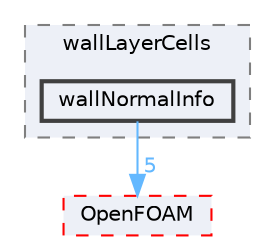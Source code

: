 digraph "src/dynamicMesh/meshCut/wallLayerCells/wallNormalInfo"
{
 // LATEX_PDF_SIZE
  bgcolor="transparent";
  edge [fontname=Helvetica,fontsize=10,labelfontname=Helvetica,labelfontsize=10];
  node [fontname=Helvetica,fontsize=10,shape=box,height=0.2,width=0.4];
  compound=true
  subgraph clusterdir_927e9fe39fe22925de3517eb03d2d74d {
    graph [ bgcolor="#edf0f7", pencolor="grey50", label="wallLayerCells", fontname=Helvetica,fontsize=10 style="filled,dashed", URL="dir_927e9fe39fe22925de3517eb03d2d74d.html",tooltip=""]
  dir_0e62c16a429ac0b8033100f9323bc22d [label="wallNormalInfo", fillcolor="#edf0f7", color="grey25", style="filled,bold", URL="dir_0e62c16a429ac0b8033100f9323bc22d.html",tooltip=""];
  }
  dir_c5473ff19b20e6ec4dfe5c310b3778a8 [label="OpenFOAM", fillcolor="#edf0f7", color="red", style="filled,dashed", URL="dir_c5473ff19b20e6ec4dfe5c310b3778a8.html",tooltip=""];
  dir_0e62c16a429ac0b8033100f9323bc22d->dir_c5473ff19b20e6ec4dfe5c310b3778a8 [headlabel="5", labeldistance=1.5 headhref="dir_004364_002695.html" href="dir_004364_002695.html" color="steelblue1" fontcolor="steelblue1"];
}
